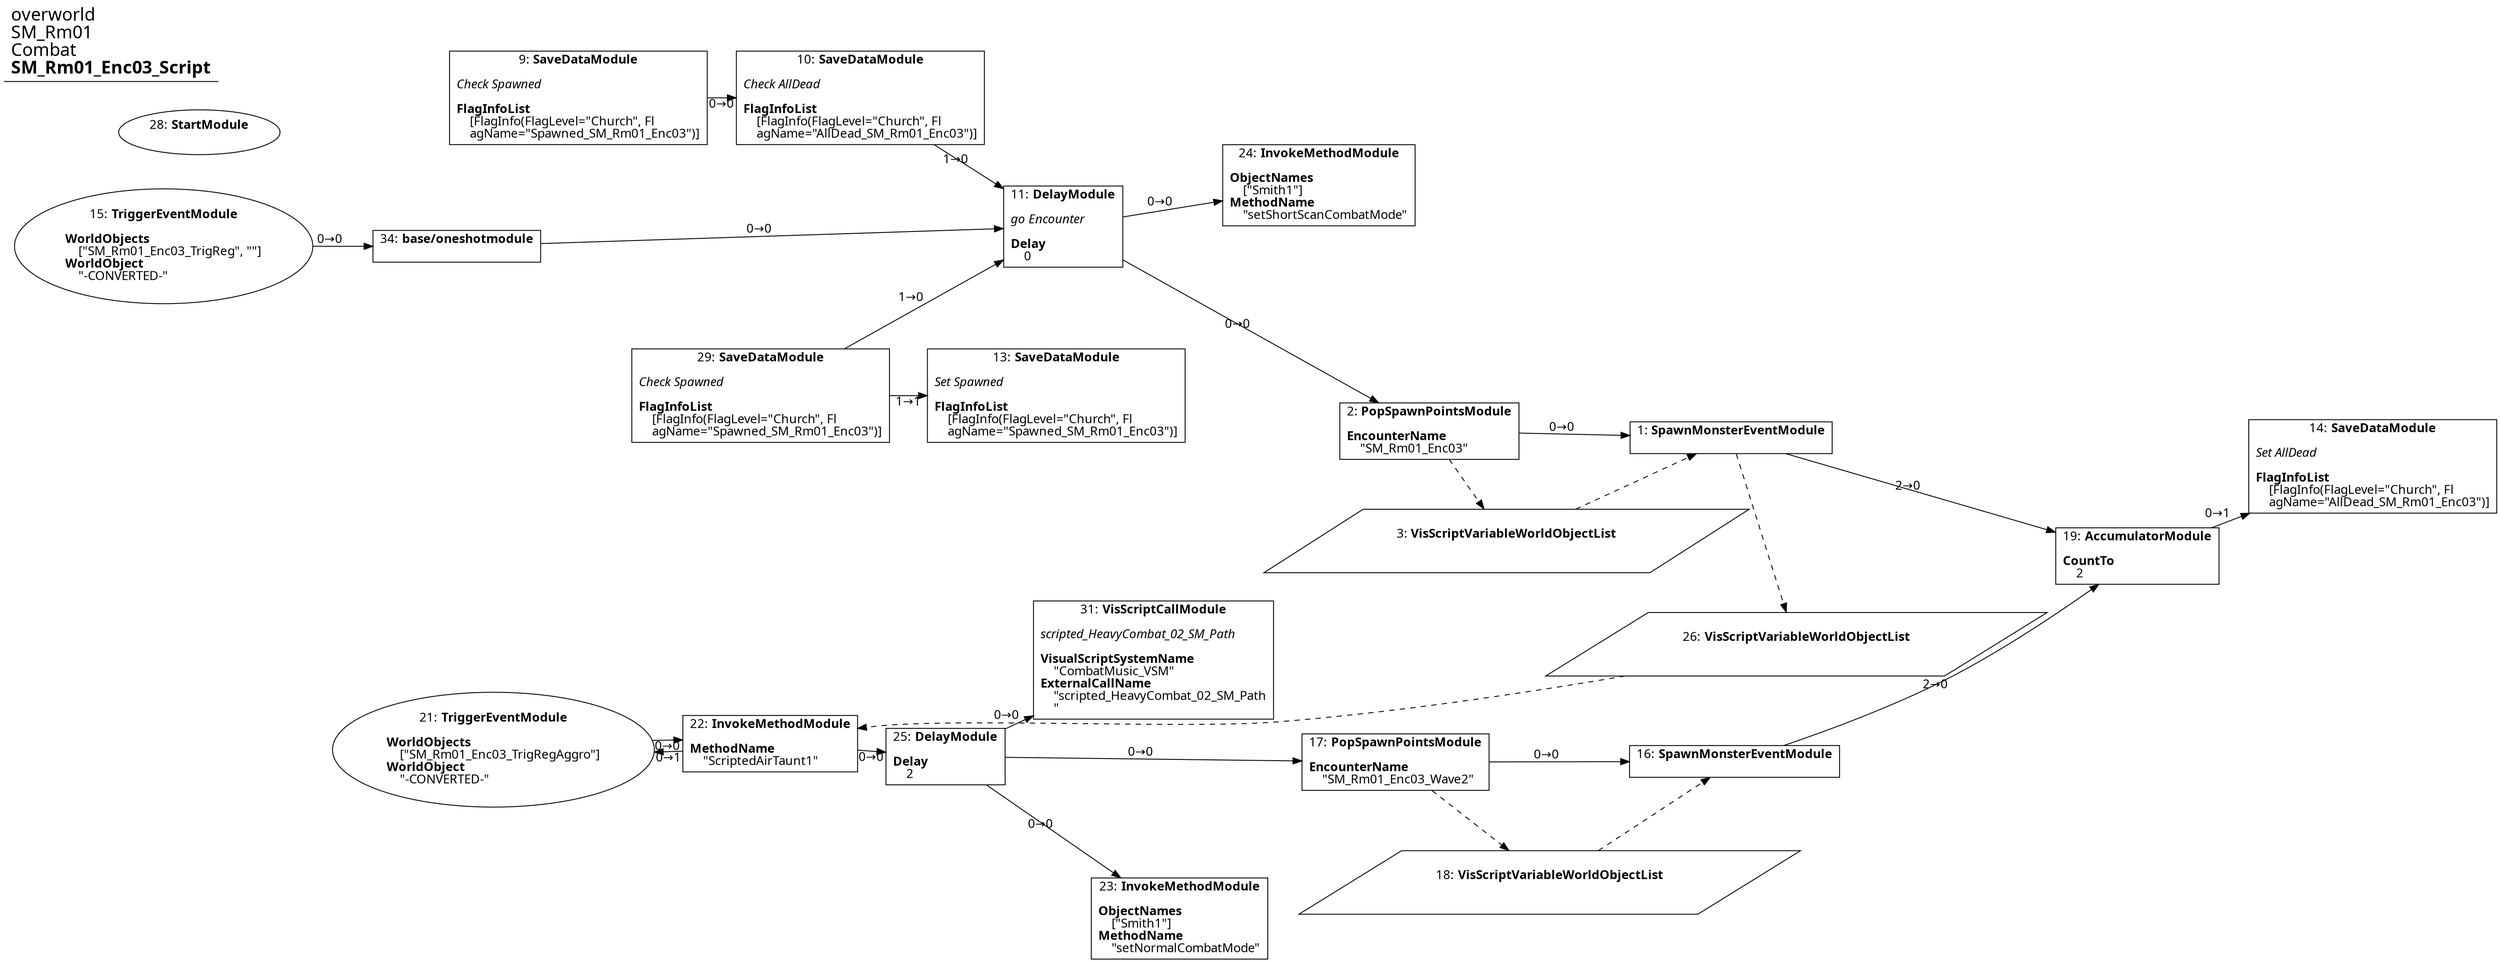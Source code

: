 digraph {
    layout = fdp;
    overlap = prism;
    sep = "+16";
    splines = spline;

    node [ shape = box ];

    graph [ fontname = "Segoe UI" ];
    node [ fontname = "Segoe UI" ];
    edge [ fontname = "Segoe UI" ];

    1 [ label = <1: <b>SpawnMonsterEventModule</b><br/><br/>> ];
    1 [ pos = "0.63900006,-0.231!" ];
    1 -> 19 [ label = "2→0" ];
    3 -> 1 [ style = dashed ];
    1 -> 26 [ style = dashed ];

    2 [ label = <2: <b>PopSpawnPointsModule</b><br/><br/><b>EncounterName</b><br align="left"/>    &quot;SM_Rm01_Enc03&quot;<br align="left"/>> ];
    2 [ pos = "0.372,-0.231!" ];
    2 -> 1 [ label = "0→0" ];
    2 -> 3 [ style = dashed ];

    3 [ label = <3: <b>VisScriptVariableWorldObjectList</b><br/><br/>> ];
    3 [ shape = parallelogram ]
    3 [ pos = "0.42800003,-0.36400002!" ];

    9 [ label = <9: <b>SaveDataModule</b><br/><br/><i>Check Spawned<br align="left"/></i><br align="left"/><b>FlagInfoList</b><br align="left"/>    [FlagInfo(FlagLevel=&quot;Church&quot;, Fl<br align="left"/>    agName=&quot;Spawned_SM_Rm01_Enc03&quot;)]<br align="left"/>> ];
    9 [ pos = "-0.439,0.11400001!" ];
    9 -> 10 [ label = "0→0" ];

    10 [ label = <10: <b>SaveDataModule</b><br/><br/><i>Check AllDead<br align="left"/></i><br align="left"/><b>FlagInfoList</b><br align="left"/>    [FlagInfo(FlagLevel=&quot;Church&quot;, Fl<br align="left"/>    agName=&quot;AllDead_SM_Rm01_Enc03&quot;)]<br align="left"/>> ];
    10 [ pos = "-0.238,0.11400001!" ];
    10 -> 11 [ label = "1→0" ];

    11 [ label = <11: <b>DelayModule</b><br/><br/><i>go Encounter<br align="left"/></i><br align="left"/><b>Delay</b><br align="left"/>    0<br align="left"/>> ];
    11 [ pos = "-0.015000001,-0.017!" ];
    11 -> 2 [ label = "0→0" ];
    11 -> 24 [ label = "0→0" ];

    13 [ label = <13: <b>SaveDataModule</b><br/><br/><i>Set Spawned<br align="left"/></i><br align="left"/><b>FlagInfoList</b><br align="left"/>    [FlagInfo(FlagLevel=&quot;Church&quot;, Fl<br align="left"/>    agName=&quot;Spawned_SM_Rm01_Enc03&quot;)]<br align="left"/>> ];
    13 [ pos = "-0.014,-0.18900001!" ];

    14 [ label = <14: <b>SaveDataModule</b><br/><br/><i>Set AllDead<br align="left"/></i><br align="left"/><b>FlagInfoList</b><br align="left"/>    [FlagInfo(FlagLevel=&quot;Church&quot;, Fl<br align="left"/>    agName=&quot;AllDead_SM_Rm01_Enc03&quot;)]<br align="left"/>> ];
    14 [ pos = "1.172,-0.26500002!" ];

    15 [ label = <15: <b>TriggerEventModule</b><br/><br/><b>WorldObjects</b><br align="left"/>    [&quot;SM_Rm01_Enc03_TrigReg&quot;, &quot;&quot;]<br align="left"/><b>WorldObject</b><br align="left"/>    &quot;-CONVERTED-&quot;<br align="left"/>> ];
    15 [ shape = oval ]
    15 [ pos = "-0.89100003,-0.037!" ];
    15 -> 34 [ label = "0→0" ];

    16 [ label = <16: <b>SpawnMonsterEventModule</b><br/><br/>> ];
    16 [ pos = "0.632,-0.558!" ];
    16 -> 19 [ label = "2→0" ];
    18 -> 16 [ style = dashed ];

    17 [ label = <17: <b>PopSpawnPointsModule</b><br/><br/><b>EncounterName</b><br align="left"/>    &quot;SM_Rm01_Enc03_Wave2&quot;<br align="left"/>> ];
    17 [ pos = "0.36800003,-0.55600005!" ];
    17 -> 16 [ label = "0→0" ];
    17 -> 18 [ style = dashed ];

    18 [ label = <18: <b>VisScriptVariableWorldObjectList</b><br/><br/>> ];
    18 [ shape = parallelogram ]
    18 [ pos = "0.42100003,-0.69100004!" ];

    19 [ label = <19: <b>AccumulatorModule</b><br/><br/><b>CountTo</b><br align="left"/>    2<br align="left"/>> ];
    19 [ pos = "0.93700004,-0.35700002!" ];
    19 -> 14 [ label = "0→1" ];

    21 [ label = <21: <b>TriggerEventModule</b><br/><br/><b>WorldObjects</b><br align="left"/>    [&quot;SM_Rm01_Enc03_TrigRegAggro&quot;]<br align="left"/><b>WorldObject</b><br align="left"/>    &quot;-CONVERTED-&quot;<br align="left"/>> ];
    21 [ shape = oval ]
    21 [ pos = "-0.48200002,-0.549!" ];
    21 -> 22 [ label = "0→0" ];

    22 [ label = <22: <b>InvokeMethodModule</b><br/><br/><b>MethodName</b><br align="left"/>    &quot;ScriptedAirTaunt1&quot;<br align="left"/>> ];
    22 [ pos = "-0.23900001,-0.546!" ];
    22 -> 25 [ label = "0→0" ];
    22 -> 21 [ label = "0→1" ];
    26 -> 22 [ style = dashed ];

    23 [ label = <23: <b>InvokeMethodModule</b><br/><br/><b>ObjectNames</b><br align="left"/>    [&quot;Smith1&quot;]<br align="left"/><b>MethodName</b><br align="left"/>    &quot;setNormalCombatMode&quot;<br align="left"/>> ];
    23 [ pos = "0.19100001,-0.71400005!" ];

    24 [ label = <24: <b>InvokeMethodModule</b><br/><br/><b>ObjectNames</b><br align="left"/>    [&quot;Smith1&quot;]<br align="left"/><b>MethodName</b><br align="left"/>    &quot;setShortScanCombatMode&quot;<br align="left"/>> ];
    24 [ pos = "0.23900001,0.025!" ];

    25 [ label = <25: <b>DelayModule</b><br/><br/><b>Delay</b><br align="left"/>    2<br align="left"/>> ];
    25 [ pos = "-0.012,-0.537!" ];
    25 -> 23 [ label = "0→0" ];
    25 -> 17 [ label = "0→0" ];
    25 -> 31 [ label = "0→0" ];

    26 [ label = <26: <b>VisScriptVariableWorldObjectList</b><br/><br/>> ];
    26 [ shape = parallelogram ]
    26 [ pos = "0.68700004,-0.42400002!" ];

    28 [ label = <28: <b>StartModule</b><br/><br/>> ];
    28 [ shape = oval ]
    28 [ pos = "-0.91300005,0.124000005!" ];

    29 [ label = <29: <b>SaveDataModule</b><br/><br/><i>Check Spawned<br align="left"/></i><br align="left"/><b>FlagInfoList</b><br align="left"/>    [FlagInfo(FlagLevel=&quot;Church&quot;, Fl<br align="left"/>    agName=&quot;Spawned_SM_Rm01_Enc03&quot;)]<br align="left"/>> ];
    29 [ pos = "-0.28,-0.18900001!" ];
    29 -> 11 [ label = "1→0" ];
    29 -> 13 [ label = "1→1" ];

    31 [ label = <31: <b>VisScriptCallModule</b><br/><br/><i>scripted_HeavyCombat_02_SM_Path<br align="left"/></i><br align="left"/><b>VisualScriptSystemName</b><br align="left"/>    &quot;CombatMusic_VSM&quot;<br align="left"/><b>ExternalCallName</b><br align="left"/>    &quot;scripted_HeavyCombat_02_SM_Path<br align="left"/>    &quot;<br align="left"/>> ];
    31 [ pos = "0.15,-0.46300003!" ];

    34 [ label = <34: <b>base/oneshotmodule</b><br/><br/>> ];
    34 [ pos = "-0.57600003,-0.037!" ];
    34 -> 11 [ label = "0→0" ];

    title [ pos = "-0.91400003,0.125!" ];
    title [ shape = underline ];
    title [ label = <<font point-size="20">overworld<br align="left"/>SM_Rm01<br align="left"/>Combat<br align="left"/><b>SM_Rm01_Enc03_Script</b><br align="left"/></font>> ];
}
